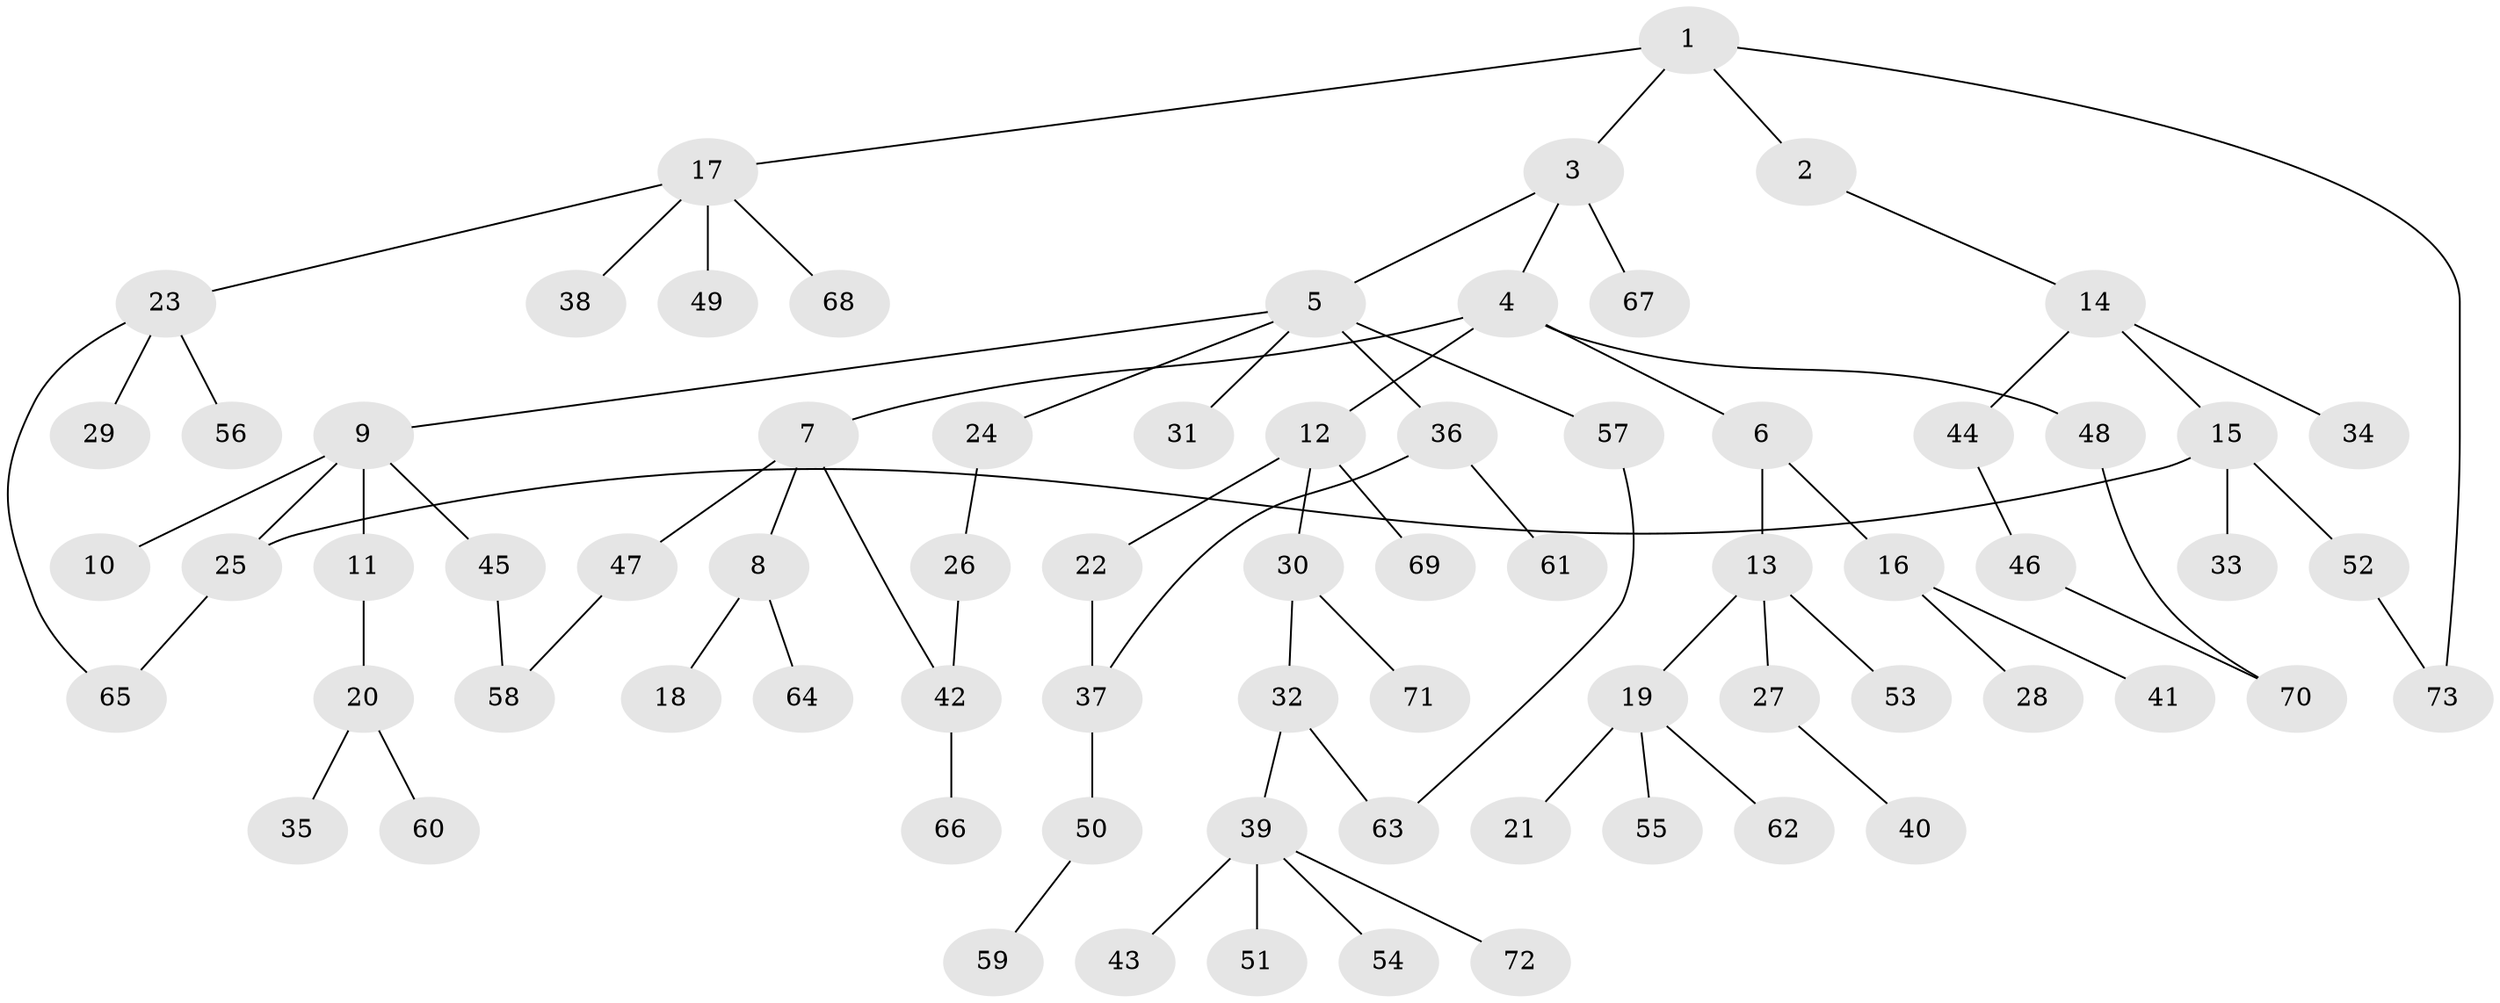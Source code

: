 // coarse degree distribution, {5: 0.0784313725490196, 1: 0.5098039215686274, 4: 0.058823529411764705, 6: 0.0196078431372549, 8: 0.0196078431372549, 10: 0.0196078431372549, 3: 0.0392156862745098, 2: 0.2549019607843137}
// Generated by graph-tools (version 1.1) at 2025/44/03/04/25 21:44:25]
// undirected, 73 vertices, 80 edges
graph export_dot {
graph [start="1"]
  node [color=gray90,style=filled];
  1;
  2;
  3;
  4;
  5;
  6;
  7;
  8;
  9;
  10;
  11;
  12;
  13;
  14;
  15;
  16;
  17;
  18;
  19;
  20;
  21;
  22;
  23;
  24;
  25;
  26;
  27;
  28;
  29;
  30;
  31;
  32;
  33;
  34;
  35;
  36;
  37;
  38;
  39;
  40;
  41;
  42;
  43;
  44;
  45;
  46;
  47;
  48;
  49;
  50;
  51;
  52;
  53;
  54;
  55;
  56;
  57;
  58;
  59;
  60;
  61;
  62;
  63;
  64;
  65;
  66;
  67;
  68;
  69;
  70;
  71;
  72;
  73;
  1 -- 2;
  1 -- 3;
  1 -- 17;
  1 -- 73;
  2 -- 14;
  3 -- 4;
  3 -- 5;
  3 -- 67;
  4 -- 6;
  4 -- 7;
  4 -- 12;
  4 -- 48;
  5 -- 9;
  5 -- 24;
  5 -- 31;
  5 -- 36;
  5 -- 57;
  6 -- 13;
  6 -- 16;
  7 -- 8;
  7 -- 47;
  7 -- 42;
  8 -- 18;
  8 -- 64;
  9 -- 10;
  9 -- 11;
  9 -- 45;
  9 -- 25;
  11 -- 20;
  12 -- 22;
  12 -- 30;
  12 -- 69;
  13 -- 19;
  13 -- 27;
  13 -- 53;
  14 -- 15;
  14 -- 34;
  14 -- 44;
  15 -- 25;
  15 -- 33;
  15 -- 52;
  16 -- 28;
  16 -- 41;
  17 -- 23;
  17 -- 38;
  17 -- 49;
  17 -- 68;
  19 -- 21;
  19 -- 55;
  19 -- 62;
  20 -- 35;
  20 -- 60;
  22 -- 37;
  23 -- 29;
  23 -- 56;
  23 -- 65;
  24 -- 26;
  25 -- 65;
  26 -- 42;
  27 -- 40;
  30 -- 32;
  30 -- 71;
  32 -- 39;
  32 -- 63;
  36 -- 37;
  36 -- 61;
  37 -- 50;
  39 -- 43;
  39 -- 51;
  39 -- 54;
  39 -- 72;
  42 -- 66;
  44 -- 46;
  45 -- 58;
  46 -- 70;
  47 -- 58;
  48 -- 70;
  50 -- 59;
  52 -- 73;
  57 -- 63;
}
